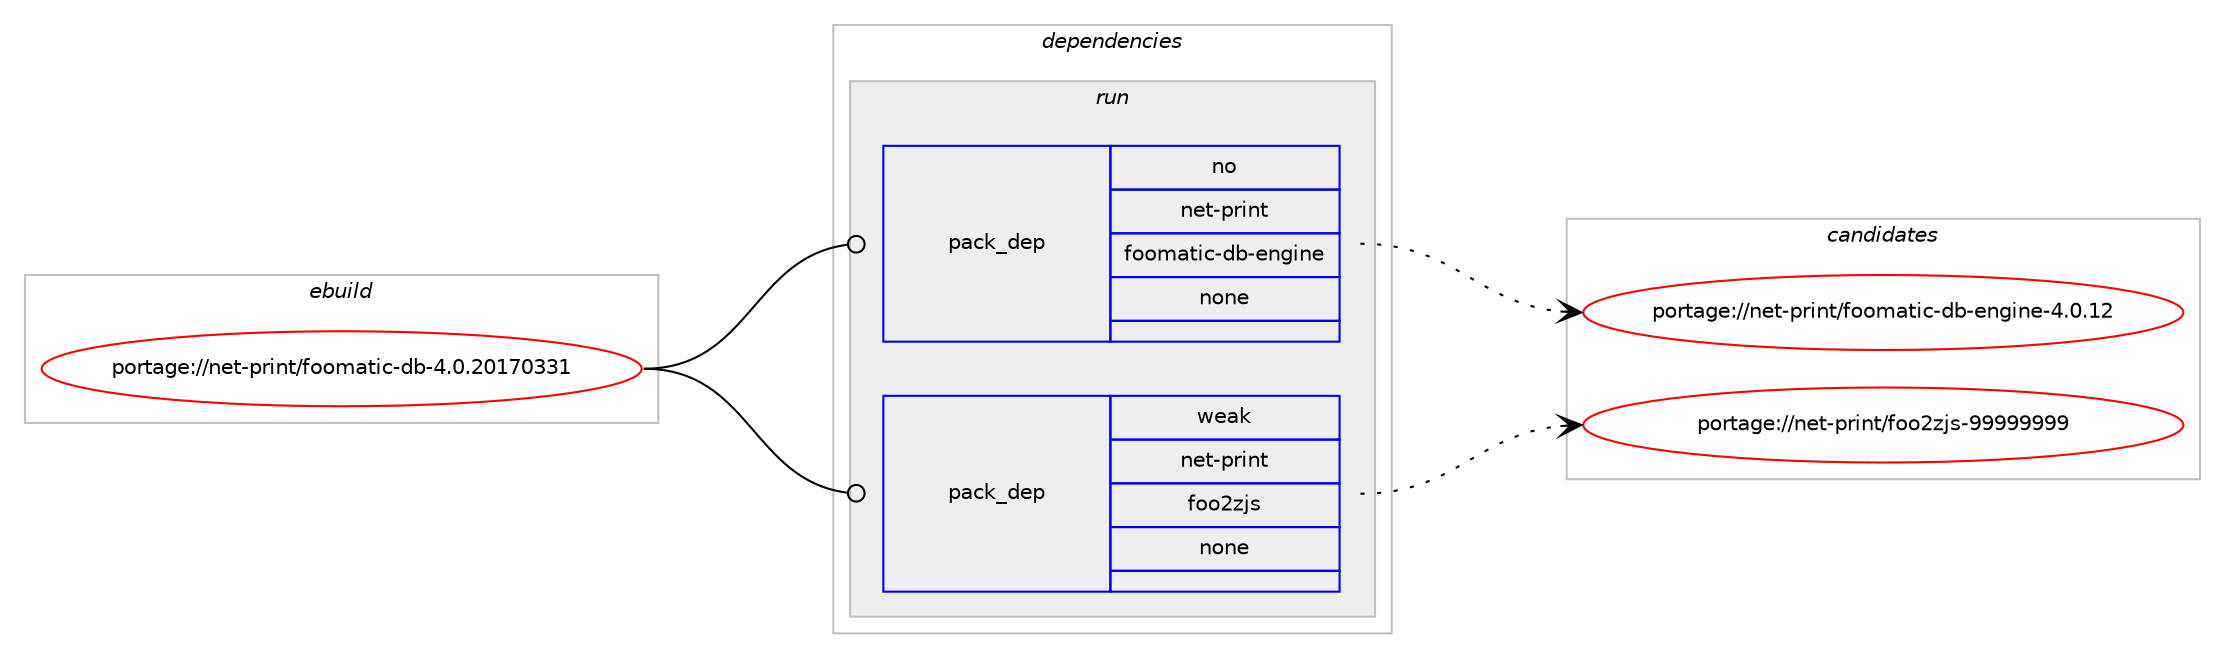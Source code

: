 digraph prolog {

# *************
# Graph options
# *************

newrank=true;
concentrate=true;
compound=true;
graph [rankdir=LR,fontname=Helvetica,fontsize=10,ranksep=1.5];#, ranksep=2.5, nodesep=0.2];
edge  [arrowhead=vee];
node  [fontname=Helvetica,fontsize=10];

# **********
# The ebuild
# **********

subgraph cluster_leftcol {
color=gray;
rank=same;
label=<<i>ebuild</i>>;
id [label="portage://net-print/foomatic-db-4.0.20170331", color=red, width=4, href="../net-print/foomatic-db-4.0.20170331.svg"];
}

# ****************
# The dependencies
# ****************

subgraph cluster_midcol {
color=gray;
label=<<i>dependencies</i>>;
subgraph cluster_compile {
fillcolor="#eeeeee";
style=filled;
label=<<i>compile</i>>;
}
subgraph cluster_compileandrun {
fillcolor="#eeeeee";
style=filled;
label=<<i>compile and run</i>>;
}
subgraph cluster_run {
fillcolor="#eeeeee";
style=filled;
label=<<i>run</i>>;
subgraph pack90707 {
dependency116143 [label=<<TABLE BORDER="0" CELLBORDER="1" CELLSPACING="0" CELLPADDING="4" WIDTH="220"><TR><TD ROWSPAN="6" CELLPADDING="30">pack_dep</TD></TR><TR><TD WIDTH="110">no</TD></TR><TR><TD>net-print</TD></TR><TR><TD>foomatic-db-engine</TD></TR><TR><TD>none</TD></TR><TR><TD></TD></TR></TABLE>>, shape=none, color=blue];
}
id:e -> dependency116143:w [weight=20,style="solid",arrowhead="odot"];
subgraph pack90708 {
dependency116144 [label=<<TABLE BORDER="0" CELLBORDER="1" CELLSPACING="0" CELLPADDING="4" WIDTH="220"><TR><TD ROWSPAN="6" CELLPADDING="30">pack_dep</TD></TR><TR><TD WIDTH="110">weak</TD></TR><TR><TD>net-print</TD></TR><TR><TD>foo2zjs</TD></TR><TR><TD>none</TD></TR><TR><TD></TD></TR></TABLE>>, shape=none, color=blue];
}
id:e -> dependency116144:w [weight=20,style="solid",arrowhead="odot"];
}
}

# **************
# The candidates
# **************

subgraph cluster_choices {
rank=same;
color=gray;
label=<<i>candidates</i>>;

subgraph choice90707 {
color=black;
nodesep=1;
choice1101011164511211410511011647102111111109971161059945100984510111010310511010145524648464950 [label="portage://net-print/foomatic-db-engine-4.0.12", color=red, width=4,href="../net-print/foomatic-db-engine-4.0.12.svg"];
dependency116143:e -> choice1101011164511211410511011647102111111109971161059945100984510111010310511010145524648464950:w [style=dotted,weight="100"];
}
subgraph choice90708 {
color=black;
nodesep=1;
choice110101116451121141051101164710211111150122106115455757575757575757 [label="portage://net-print/foo2zjs-99999999", color=red, width=4,href="../net-print/foo2zjs-99999999.svg"];
dependency116144:e -> choice110101116451121141051101164710211111150122106115455757575757575757:w [style=dotted,weight="100"];
}
}

}
